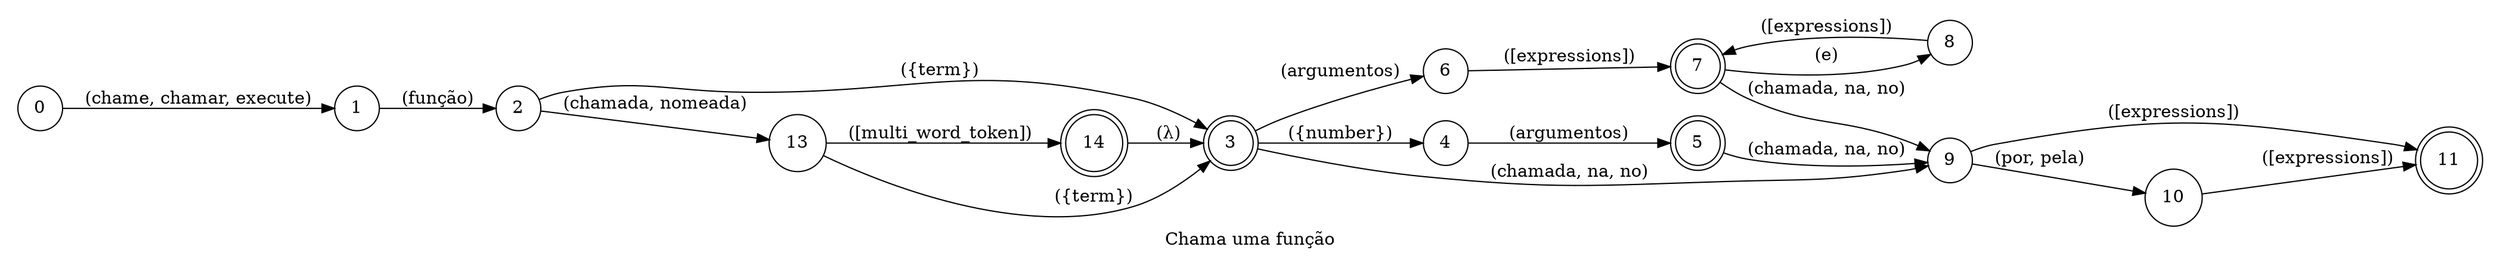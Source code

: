 digraph function_call {
    id="function_call";
    label="Chama uma função";
    lang="pt-BR";
    langName="Português";
    pad="0.2";
    rankdir=LR;
    priority="2";
    node[shape=doublecircle]; 3 5 7 11 14;
    node[shape=circle];

    0 -> 1 [label="(chame, chamar, execute)"];
    1 -> 2 [label="(função)"];
    2 -> 13 [label="(chamada, nomeada)"];
    13 -> 14 [label="([multi_word_token])", store=functionName, extraArgs="{\"case\": \"camel\"}"];
    14 -> 3 [label="(λ)"];
    {2 13} -> 3 [label="({term})", store=functionName];
    3 -> 4 [label="({number})", store=argsNumber];
    4 -> 5 [label="(argumentos)"];
    3 -> 6 [label="(argumentos)"];
    6 -> 7 [label="([expressions])", store=args];
    7 -> 8 [label="(e)"];
    8 -> 7 [label="([expressions])", store=args];
    {3 5 7} -> 9 [label="(chamada, na, no)"];
    9 -> 10 [label="(por, pela)"];
    {9 10} -> 11 [label="([expressions])", store=caller];

    title="Chama uma função";
    desc="Chama uma função com os determinados argumentos no determinado caller";
}